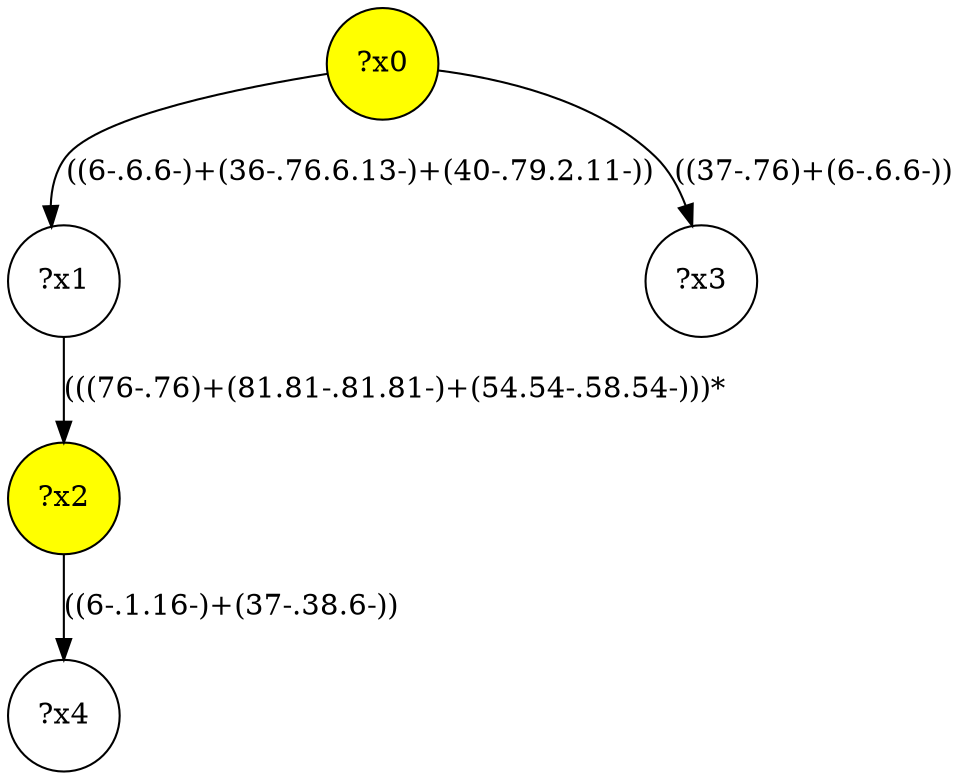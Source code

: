 digraph g {
	x0 [fillcolor="yellow", style="filled," shape=circle, label="?x0"];
	x2 [fillcolor="yellow", style="filled," shape=circle, label="?x2"];
	x1 [shape=circle, label="?x1"];
	x0 -> x1 [label="((6-.6.6-)+(36-.76.6.13-)+(40-.79.2.11-))"];
	x1 -> x2 [label="(((76-.76)+(81.81-.81.81-)+(54.54-.58.54-)))*"];
	x3 [shape=circle, label="?x3"];
	x0 -> x3 [label="((37-.76)+(6-.6.6-))"];
	x4 [shape=circle, label="?x4"];
	x2 -> x4 [label="((6-.1.16-)+(37-.38.6-))"];
}
